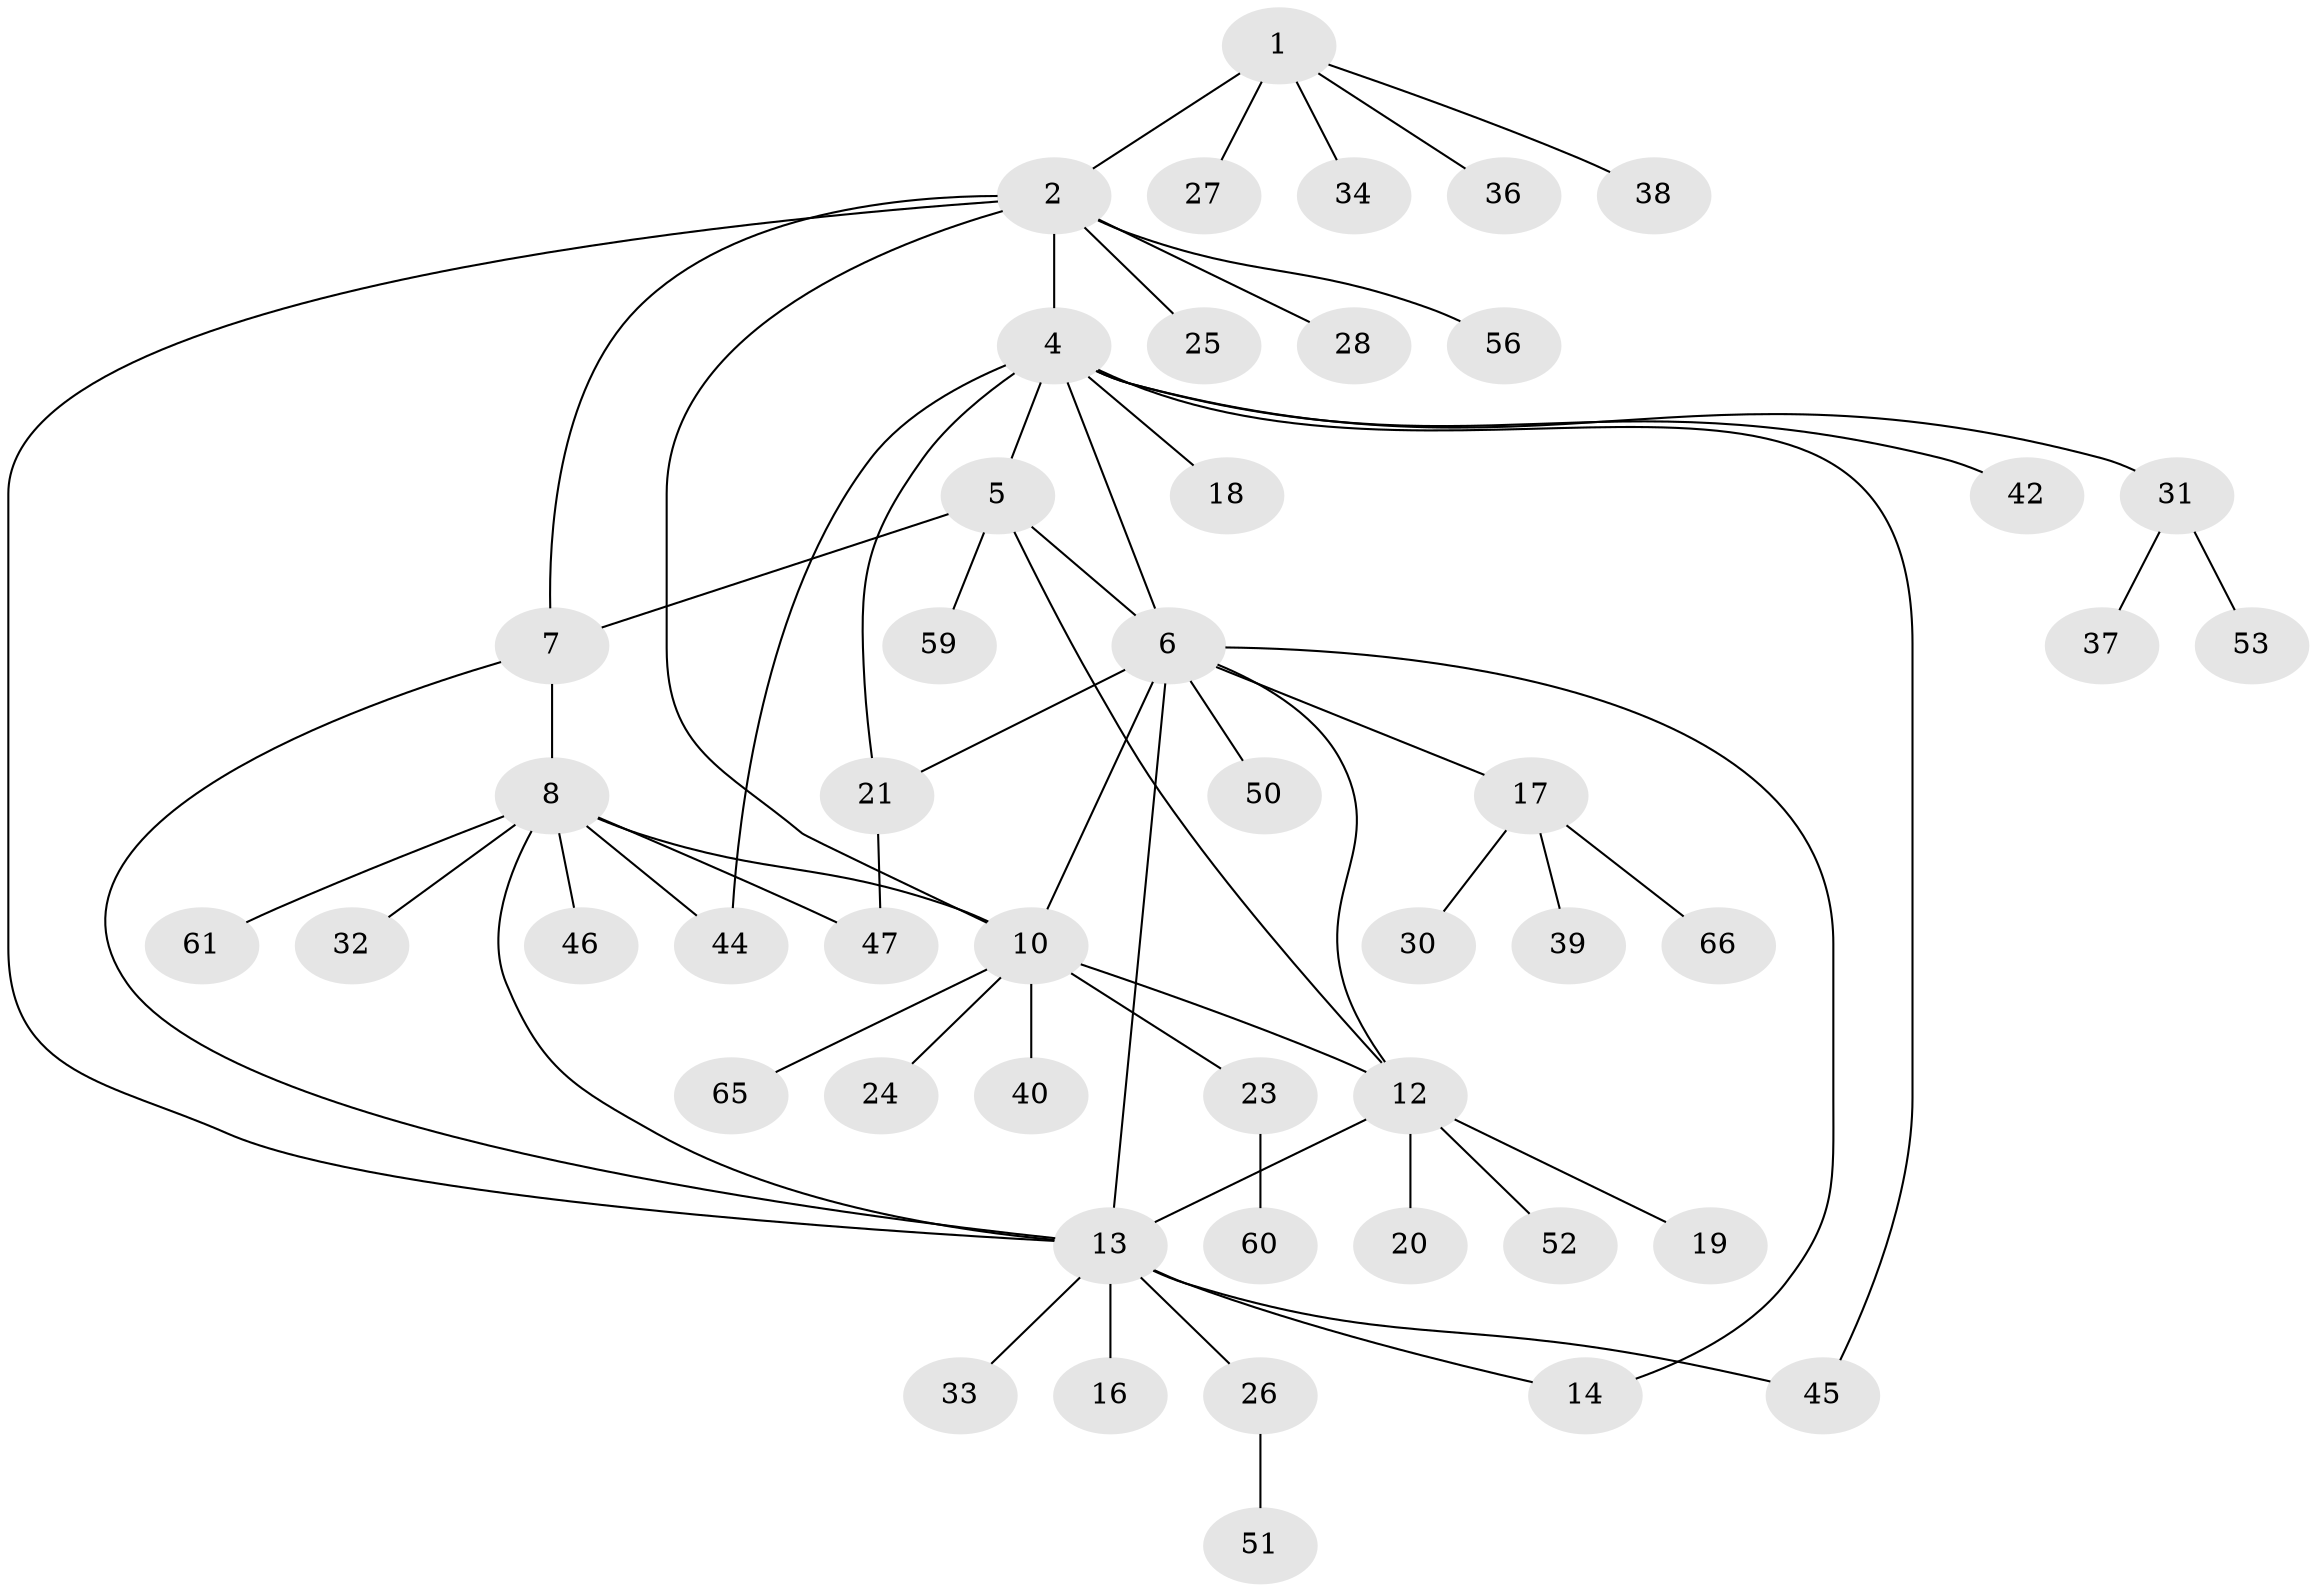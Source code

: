 // original degree distribution, {7: 0.045454545454545456, 4: 0.09090909090909091, 9: 0.030303030303030304, 5: 0.045454545454545456, 6: 0.015151515151515152, 8: 0.030303030303030304, 2: 0.22727272727272727, 1: 0.48484848484848486, 3: 0.030303030303030304}
// Generated by graph-tools (version 1.1) at 2025/11/02/27/25 16:11:31]
// undirected, 48 vertices, 62 edges
graph export_dot {
graph [start="1"]
  node [color=gray90,style=filled];
  1 [super="+29"];
  2 [super="+3"];
  4 [super="+35"];
  5 [super="+49"];
  6 [super="+15"];
  7;
  8 [super="+9"];
  10 [super="+11"];
  12 [super="+43"];
  13 [super="+41"];
  14;
  16;
  17 [super="+22"];
  18 [super="+54"];
  19;
  20 [super="+64"];
  21 [super="+63"];
  23;
  24;
  25;
  26;
  27 [super="+57"];
  28;
  30;
  31 [super="+48"];
  32;
  33;
  34;
  36;
  37;
  38;
  39;
  40;
  42;
  44;
  45;
  46 [super="+55"];
  47;
  50;
  51;
  52 [super="+58"];
  53;
  56;
  59;
  60 [super="+62"];
  61;
  65;
  66;
  1 -- 2 [weight=2];
  1 -- 27;
  1 -- 34;
  1 -- 36;
  1 -- 38;
  2 -- 4;
  2 -- 7;
  2 -- 56;
  2 -- 25;
  2 -- 28;
  2 -- 13;
  2 -- 10;
  4 -- 5;
  4 -- 6 [weight=2];
  4 -- 18;
  4 -- 21;
  4 -- 31;
  4 -- 42;
  4 -- 45;
  4 -- 44;
  5 -- 6;
  5 -- 7;
  5 -- 59;
  5 -- 12;
  6 -- 10;
  6 -- 17;
  6 -- 50;
  6 -- 21;
  6 -- 12;
  6 -- 13;
  6 -- 14;
  7 -- 8 [weight=2];
  7 -- 13;
  8 -- 46;
  8 -- 32;
  8 -- 61;
  8 -- 44;
  8 -- 13;
  8 -- 47;
  8 -- 10;
  10 -- 12 [weight=2];
  10 -- 23;
  10 -- 40;
  10 -- 65;
  10 -- 24;
  12 -- 13;
  12 -- 19;
  12 -- 20;
  12 -- 52;
  13 -- 14;
  13 -- 16;
  13 -- 26;
  13 -- 33;
  13 -- 45;
  17 -- 30;
  17 -- 66;
  17 -- 39;
  21 -- 47;
  23 -- 60;
  26 -- 51;
  31 -- 37;
  31 -- 53;
}

